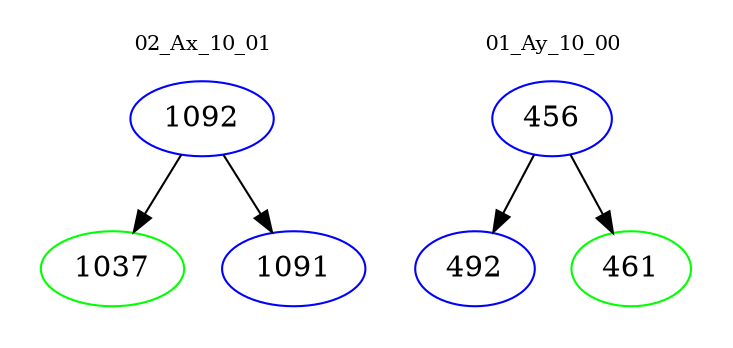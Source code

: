digraph{
subgraph cluster_0 {
color = white
label = "02_Ax_10_01";
fontsize=10;
T0_1092 [label="1092", color="blue"]
T0_1092 -> T0_1037 [color="black"]
T0_1037 [label="1037", color="green"]
T0_1092 -> T0_1091 [color="black"]
T0_1091 [label="1091", color="blue"]
}
subgraph cluster_1 {
color = white
label = "01_Ay_10_00";
fontsize=10;
T1_456 [label="456", color="blue"]
T1_456 -> T1_492 [color="black"]
T1_492 [label="492", color="blue"]
T1_456 -> T1_461 [color="black"]
T1_461 [label="461", color="green"]
}
}
